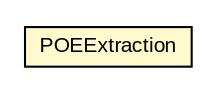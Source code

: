 #!/usr/local/bin/dot
#
# Class diagram 
# Generated by UMLGraph version R5_6-24-gf6e263 (http://www.umlgraph.org/)
#

digraph G {
	edge [fontname="arial",fontsize=10,labelfontname="arial",labelfontsize=10];
	node [fontname="arial",fontsize=10,shape=plaintext];
	nodesep=0.25;
	ranksep=0.5;
	// eu.europa.esig.dss.validation.process.vpfswatsp.POEExtraction
	c487571 [label=<<table title="eu.europa.esig.dss.validation.process.vpfswatsp.POEExtraction" border="0" cellborder="1" cellspacing="0" cellpadding="2" port="p" bgcolor="lemonChiffon" href="./POEExtraction.html">
		<tr><td><table border="0" cellspacing="0" cellpadding="1">
<tr><td align="center" balign="center"> POEExtraction </td></tr>
		</table></td></tr>
		</table>>, URL="./POEExtraction.html", fontname="arial", fontcolor="black", fontsize=10.0];
}

